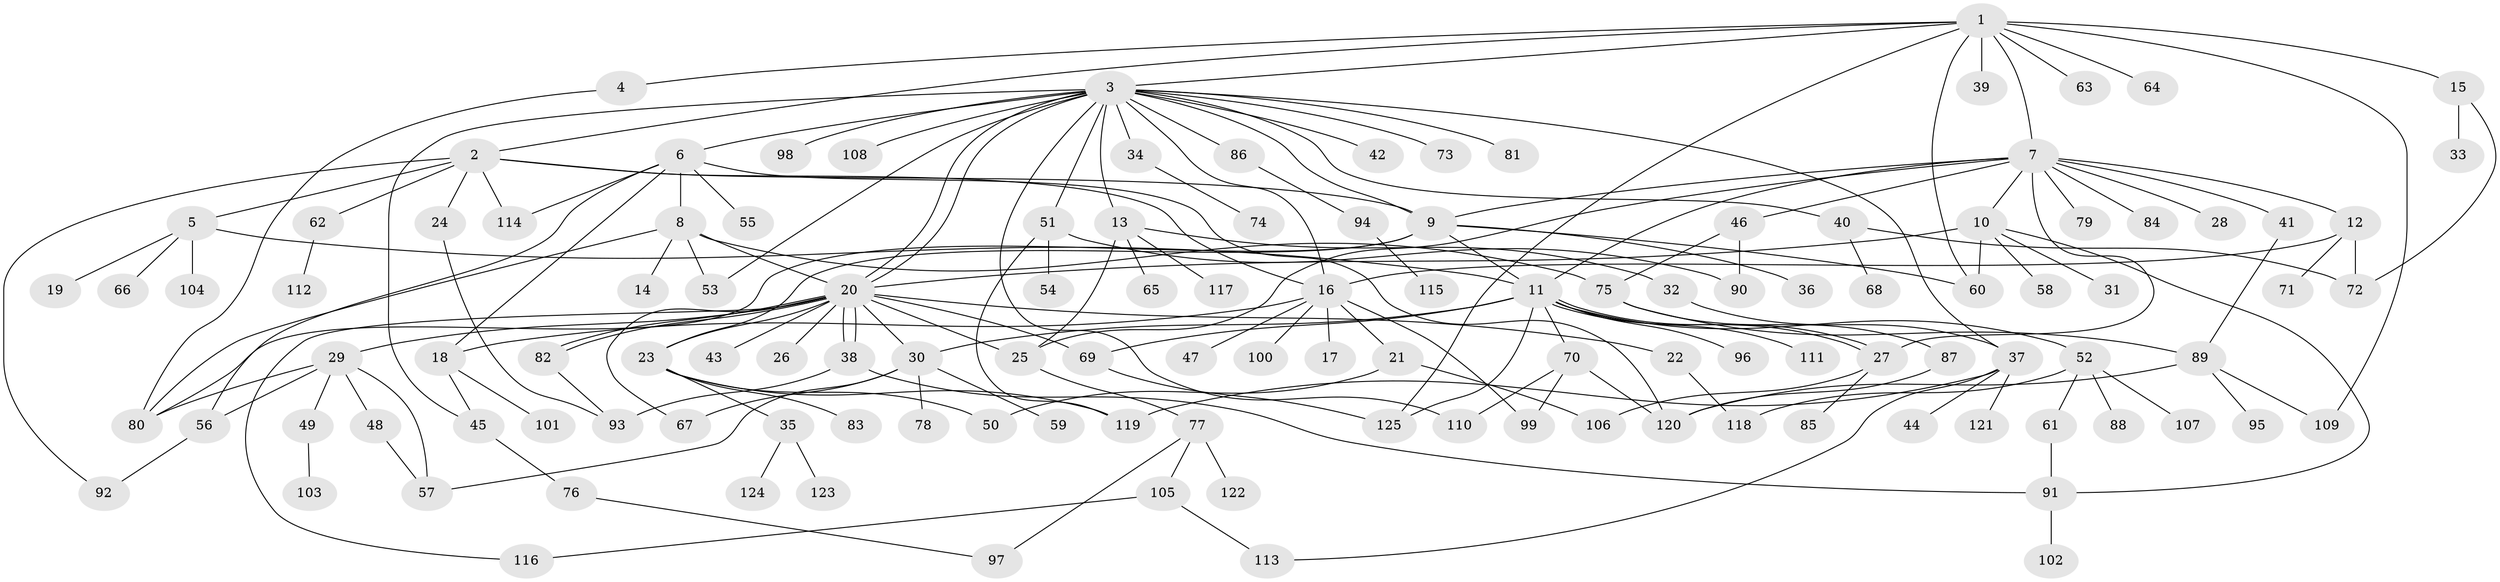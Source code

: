 // coarse degree distribution, {10: 0.013333333333333334, 8: 0.04, 19: 0.013333333333333334, 2: 0.16, 5: 0.02666666666666667, 7: 0.013333333333333334, 14: 0.013333333333333334, 16: 0.013333333333333334, 6: 0.04, 13: 0.013333333333333334, 3: 0.12, 1: 0.4666666666666667, 9: 0.013333333333333334, 4: 0.05333333333333334}
// Generated by graph-tools (version 1.1) at 2025/18/03/04/25 18:18:22]
// undirected, 125 vertices, 182 edges
graph export_dot {
graph [start="1"]
  node [color=gray90,style=filled];
  1;
  2;
  3;
  4;
  5;
  6;
  7;
  8;
  9;
  10;
  11;
  12;
  13;
  14;
  15;
  16;
  17;
  18;
  19;
  20;
  21;
  22;
  23;
  24;
  25;
  26;
  27;
  28;
  29;
  30;
  31;
  32;
  33;
  34;
  35;
  36;
  37;
  38;
  39;
  40;
  41;
  42;
  43;
  44;
  45;
  46;
  47;
  48;
  49;
  50;
  51;
  52;
  53;
  54;
  55;
  56;
  57;
  58;
  59;
  60;
  61;
  62;
  63;
  64;
  65;
  66;
  67;
  68;
  69;
  70;
  71;
  72;
  73;
  74;
  75;
  76;
  77;
  78;
  79;
  80;
  81;
  82;
  83;
  84;
  85;
  86;
  87;
  88;
  89;
  90;
  91;
  92;
  93;
  94;
  95;
  96;
  97;
  98;
  99;
  100;
  101;
  102;
  103;
  104;
  105;
  106;
  107;
  108;
  109;
  110;
  111;
  112;
  113;
  114;
  115;
  116;
  117;
  118;
  119;
  120;
  121;
  122;
  123;
  124;
  125;
  1 -- 2;
  1 -- 3;
  1 -- 4;
  1 -- 7;
  1 -- 15;
  1 -- 39;
  1 -- 60;
  1 -- 63;
  1 -- 64;
  1 -- 109;
  1 -- 125;
  2 -- 5;
  2 -- 9;
  2 -- 16;
  2 -- 24;
  2 -- 62;
  2 -- 92;
  2 -- 114;
  3 -- 6;
  3 -- 9;
  3 -- 13;
  3 -- 16;
  3 -- 20;
  3 -- 20;
  3 -- 34;
  3 -- 37;
  3 -- 40;
  3 -- 42;
  3 -- 45;
  3 -- 51;
  3 -- 53;
  3 -- 73;
  3 -- 81;
  3 -- 86;
  3 -- 98;
  3 -- 108;
  3 -- 110;
  4 -- 80;
  5 -- 11;
  5 -- 19;
  5 -- 66;
  5 -- 104;
  6 -- 8;
  6 -- 18;
  6 -- 55;
  6 -- 56;
  6 -- 114;
  6 -- 120;
  7 -- 9;
  7 -- 10;
  7 -- 11;
  7 -- 12;
  7 -- 25;
  7 -- 27;
  7 -- 28;
  7 -- 41;
  7 -- 46;
  7 -- 79;
  7 -- 84;
  8 -- 14;
  8 -- 20;
  8 -- 53;
  8 -- 75;
  8 -- 80;
  9 -- 11;
  9 -- 23;
  9 -- 36;
  9 -- 60;
  9 -- 80;
  10 -- 20;
  10 -- 31;
  10 -- 58;
  10 -- 60;
  10 -- 91;
  11 -- 27;
  11 -- 27;
  11 -- 30;
  11 -- 52;
  11 -- 69;
  11 -- 70;
  11 -- 96;
  11 -- 111;
  11 -- 125;
  12 -- 16;
  12 -- 71;
  12 -- 72;
  13 -- 25;
  13 -- 32;
  13 -- 65;
  13 -- 117;
  15 -- 33;
  15 -- 72;
  16 -- 17;
  16 -- 18;
  16 -- 21;
  16 -- 47;
  16 -- 99;
  16 -- 100;
  18 -- 45;
  18 -- 101;
  20 -- 22;
  20 -- 23;
  20 -- 25;
  20 -- 26;
  20 -- 29;
  20 -- 30;
  20 -- 38;
  20 -- 38;
  20 -- 43;
  20 -- 67;
  20 -- 69;
  20 -- 82;
  20 -- 82;
  20 -- 116;
  21 -- 50;
  21 -- 106;
  22 -- 118;
  23 -- 35;
  23 -- 50;
  23 -- 83;
  23 -- 119;
  24 -- 93;
  25 -- 77;
  27 -- 85;
  27 -- 106;
  29 -- 48;
  29 -- 49;
  29 -- 56;
  29 -- 57;
  29 -- 80;
  30 -- 57;
  30 -- 59;
  30 -- 67;
  30 -- 78;
  32 -- 37;
  34 -- 74;
  35 -- 123;
  35 -- 124;
  37 -- 44;
  37 -- 113;
  37 -- 119;
  37 -- 121;
  38 -- 91;
  38 -- 93;
  40 -- 68;
  40 -- 72;
  41 -- 89;
  45 -- 76;
  46 -- 75;
  46 -- 90;
  48 -- 57;
  49 -- 103;
  51 -- 54;
  51 -- 90;
  51 -- 119;
  52 -- 61;
  52 -- 88;
  52 -- 107;
  52 -- 118;
  56 -- 92;
  61 -- 91;
  62 -- 112;
  69 -- 125;
  70 -- 99;
  70 -- 110;
  70 -- 120;
  75 -- 87;
  75 -- 89;
  76 -- 97;
  77 -- 97;
  77 -- 105;
  77 -- 122;
  82 -- 93;
  86 -- 94;
  87 -- 120;
  89 -- 95;
  89 -- 109;
  89 -- 120;
  91 -- 102;
  94 -- 115;
  105 -- 113;
  105 -- 116;
}
